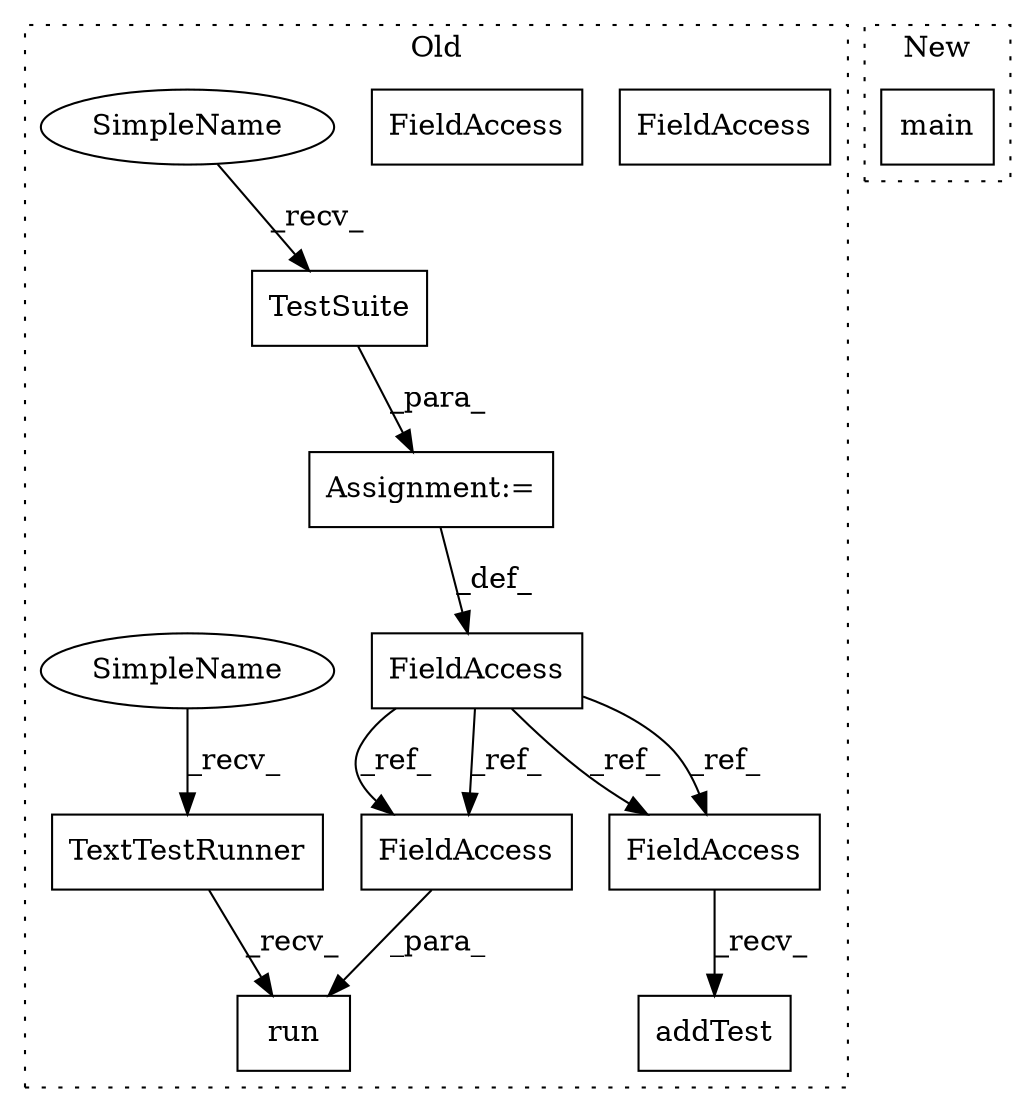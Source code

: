 digraph G {
subgraph cluster0 {
1 [label="TestSuite" a="32" s="11071" l="11" shape="box"];
3 [label="TextTestRunner" a="32" s="11161" l="16" shape="box"];
4 [label="FieldAccess" a="22" s="11056" l="5" shape="box"];
5 [label="FieldAccess" a="22" s="11182" l="5" shape="box"];
6 [label="FieldAccess" a="22" s="11090" l="5" shape="box"];
7 [label="addTest" a="32" s="11096,11143" l="8,1" shape="box"];
8 [label="run" a="32" s="11178,11187" l="4,1" shape="box"];
9 [label="Assignment:=" a="7" s="11061" l="1" shape="box"];
10 [label="FieldAccess" a="22" s="11090" l="5" shape="box"];
11 [label="FieldAccess" a="22" s="11182" l="5" shape="box"];
12 [label="SimpleName" a="42" s="11062" l="8" shape="ellipse"];
13 [label="SimpleName" a="42" s="11152" l="8" shape="ellipse"];
label = "Old";
style="dotted";
}
subgraph cluster1 {
2 [label="main" a="32" s="11041" l="6" shape="box"];
label = "New";
style="dotted";
}
1 -> 9 [label="_para_"];
3 -> 8 [label="_recv_"];
4 -> 10 [label="_ref_"];
4 -> 11 [label="_ref_"];
4 -> 11 [label="_ref_"];
4 -> 10 [label="_ref_"];
9 -> 4 [label="_def_"];
10 -> 7 [label="_recv_"];
11 -> 8 [label="_para_"];
12 -> 1 [label="_recv_"];
13 -> 3 [label="_recv_"];
}